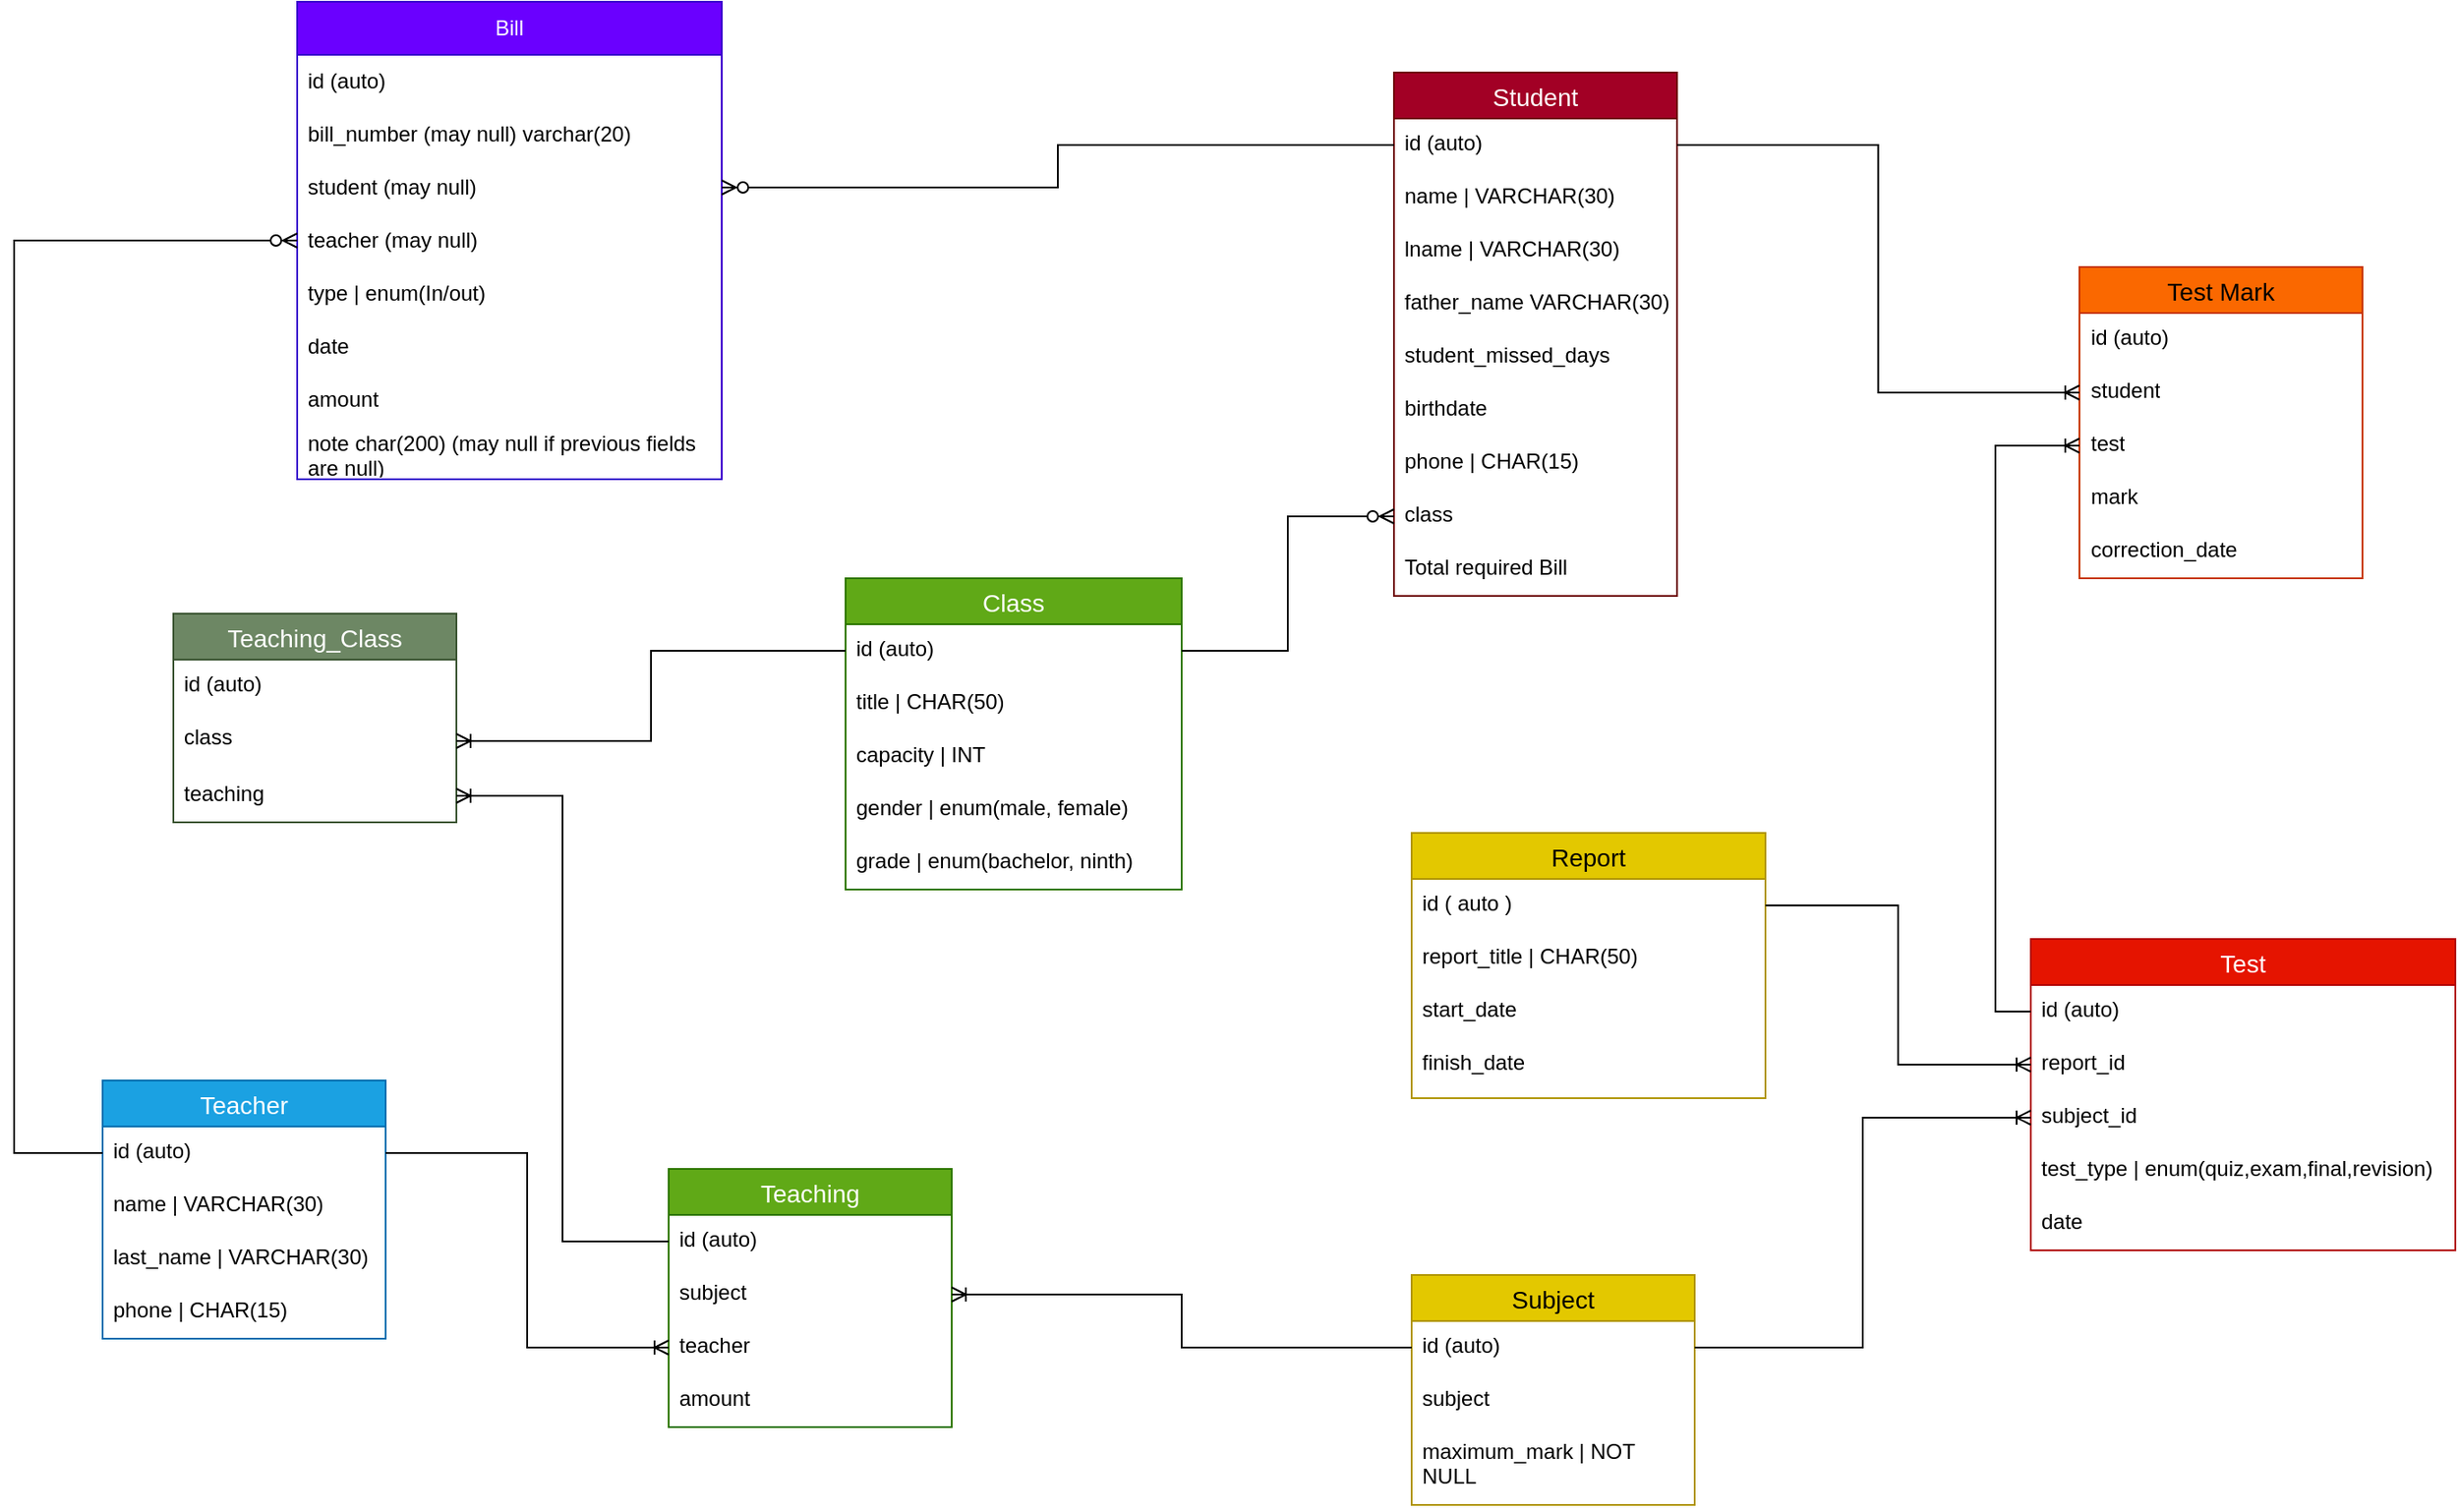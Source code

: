 <mxfile version="21.6.8" type="device">
  <diagram name="Page-1" id="LubuWS4Nk3-fgE_NbyqV">
    <mxGraphModel dx="2284" dy="836" grid="1" gridSize="10" guides="1" tooltips="1" connect="1" arrows="1" fold="1" page="1" pageScale="1" pageWidth="850" pageHeight="1100" math="0" shadow="0">
      <root>
        <mxCell id="0" />
        <mxCell id="1" parent="0" />
        <mxCell id="AnL8WLzKBSVTyadfI5YX-24" value="Student" style="swimlane;fontStyle=0;childLayout=stackLayout;horizontal=1;startSize=26;horizontalStack=0;resizeParent=1;resizeParentMax=0;resizeLast=0;collapsible=1;marginBottom=0;align=center;fontSize=14;fillColor=#a20025;strokeColor=#6F0000;fontColor=#ffffff;" parent="1" vertex="1">
          <mxGeometry x="450" y="150" width="160" height="296" as="geometry" />
        </mxCell>
        <mxCell id="AnL8WLzKBSVTyadfI5YX-25" value="id (auto)" style="text;strokeColor=none;fillColor=none;spacingLeft=4;spacingRight=4;overflow=hidden;rotatable=0;points=[[0,0.5],[1,0.5]];portConstraint=eastwest;fontSize=12;whiteSpace=wrap;html=1;" parent="AnL8WLzKBSVTyadfI5YX-24" vertex="1">
          <mxGeometry y="26" width="160" height="30" as="geometry" />
        </mxCell>
        <mxCell id="AnL8WLzKBSVTyadfI5YX-26" value="name | VARCHAR(30)" style="text;strokeColor=none;fillColor=none;spacingLeft=4;spacingRight=4;overflow=hidden;rotatable=0;points=[[0,0.5],[1,0.5]];portConstraint=eastwest;fontSize=12;whiteSpace=wrap;html=1;" parent="AnL8WLzKBSVTyadfI5YX-24" vertex="1">
          <mxGeometry y="56" width="160" height="30" as="geometry" />
        </mxCell>
        <mxCell id="AnL8WLzKBSVTyadfI5YX-27" value="lname | VARCHAR(30)" style="text;strokeColor=none;fillColor=none;spacingLeft=4;spacingRight=4;overflow=hidden;rotatable=0;points=[[0,0.5],[1,0.5]];portConstraint=eastwest;fontSize=12;whiteSpace=wrap;html=1;" parent="AnL8WLzKBSVTyadfI5YX-24" vertex="1">
          <mxGeometry y="86" width="160" height="30" as="geometry" />
        </mxCell>
        <mxCell id="AnL8WLzKBSVTyadfI5YX-33" value="father_name VARCHAR(30)" style="text;strokeColor=none;fillColor=none;spacingLeft=4;spacingRight=4;overflow=hidden;rotatable=0;points=[[0,0.5],[1,0.5]];portConstraint=eastwest;fontSize=12;whiteSpace=wrap;html=1;" parent="AnL8WLzKBSVTyadfI5YX-24" vertex="1">
          <mxGeometry y="116" width="160" height="30" as="geometry" />
        </mxCell>
        <mxCell id="AnL8WLzKBSVTyadfI5YX-41" value="student_missed_days" style="text;strokeColor=none;fillColor=none;spacingLeft=4;spacingRight=4;overflow=hidden;rotatable=0;points=[[0,0.5],[1,0.5]];portConstraint=eastwest;fontSize=12;whiteSpace=wrap;html=1;" parent="AnL8WLzKBSVTyadfI5YX-24" vertex="1">
          <mxGeometry y="146" width="160" height="30" as="geometry" />
        </mxCell>
        <mxCell id="AnL8WLzKBSVTyadfI5YX-34" value="birthdate" style="text;strokeColor=none;fillColor=none;spacingLeft=4;spacingRight=4;overflow=hidden;rotatable=0;points=[[0,0.5],[1,0.5]];portConstraint=eastwest;fontSize=12;whiteSpace=wrap;html=1;" parent="AnL8WLzKBSVTyadfI5YX-24" vertex="1">
          <mxGeometry y="176" width="160" height="30" as="geometry" />
        </mxCell>
        <mxCell id="x1BtN3D4dzKub5ZR00xF-10" value="phone | CHAR(15)" style="text;strokeColor=none;fillColor=none;spacingLeft=4;spacingRight=4;overflow=hidden;rotatable=0;points=[[0,0.5],[1,0.5]];portConstraint=eastwest;fontSize=12;whiteSpace=wrap;html=1;" parent="AnL8WLzKBSVTyadfI5YX-24" vertex="1">
          <mxGeometry y="206" width="160" height="30" as="geometry" />
        </mxCell>
        <mxCell id="AnL8WLzKBSVTyadfI5YX-107" value="class" style="text;strokeColor=none;fillColor=none;spacingLeft=4;spacingRight=4;overflow=hidden;rotatable=0;points=[[0,0.5],[1,0.5]];portConstraint=eastwest;fontSize=12;whiteSpace=wrap;html=1;" parent="AnL8WLzKBSVTyadfI5YX-24" vertex="1">
          <mxGeometry y="236" width="160" height="30" as="geometry" />
        </mxCell>
        <mxCell id="AnL8WLzKBSVTyadfI5YX-133" value="Total required Bill" style="text;strokeColor=none;fillColor=none;spacingLeft=4;spacingRight=4;overflow=hidden;rotatable=0;points=[[0,0.5],[1,0.5]];portConstraint=eastwest;fontSize=12;whiteSpace=wrap;html=1;" parent="AnL8WLzKBSVTyadfI5YX-24" vertex="1">
          <mxGeometry y="266" width="160" height="30" as="geometry" />
        </mxCell>
        <mxCell id="AnL8WLzKBSVTyadfI5YX-28" value="Subject" style="swimlane;fontStyle=0;childLayout=stackLayout;horizontal=1;startSize=26;horizontalStack=0;resizeParent=1;resizeParentMax=0;resizeLast=0;collapsible=1;marginBottom=0;align=center;fontSize=14;fillColor=#e3c800;strokeColor=#B09500;fontColor=#000000;" parent="1" vertex="1">
          <mxGeometry x="460" y="830" width="160" height="130" as="geometry" />
        </mxCell>
        <mxCell id="AnL8WLzKBSVTyadfI5YX-29" value="id (auto)" style="text;strokeColor=none;fillColor=none;spacingLeft=4;spacingRight=4;overflow=hidden;rotatable=0;points=[[0,0.5],[1,0.5]];portConstraint=eastwest;fontSize=12;whiteSpace=wrap;html=1;" parent="AnL8WLzKBSVTyadfI5YX-28" vertex="1">
          <mxGeometry y="26" width="160" height="30" as="geometry" />
        </mxCell>
        <mxCell id="AnL8WLzKBSVTyadfI5YX-30" value="subject" style="text;strokeColor=none;fillColor=none;spacingLeft=4;spacingRight=4;overflow=hidden;rotatable=0;points=[[0,0.5],[1,0.5]];portConstraint=eastwest;fontSize=12;whiteSpace=wrap;html=1;" parent="AnL8WLzKBSVTyadfI5YX-28" vertex="1">
          <mxGeometry y="56" width="160" height="30" as="geometry" />
        </mxCell>
        <mxCell id="AnL8WLzKBSVTyadfI5YX-31" value="maximum_mark | NOT NULL" style="text;strokeColor=none;fillColor=none;spacingLeft=4;spacingRight=4;overflow=hidden;rotatable=0;points=[[0,0.5],[1,0.5]];portConstraint=eastwest;fontSize=12;whiteSpace=wrap;html=1;" parent="AnL8WLzKBSVTyadfI5YX-28" vertex="1">
          <mxGeometry y="86" width="160" height="44" as="geometry" />
        </mxCell>
        <mxCell id="AnL8WLzKBSVTyadfI5YX-49" value="Report" style="swimlane;fontStyle=0;childLayout=stackLayout;horizontal=1;startSize=26;horizontalStack=0;resizeParent=1;resizeParentMax=0;resizeLast=0;collapsible=1;marginBottom=0;align=center;fontSize=14;fillColor=#e3c800;strokeColor=#B09500;fontColor=#000000;" parent="1" vertex="1">
          <mxGeometry x="460" y="580" width="200" height="150" as="geometry" />
        </mxCell>
        <mxCell id="AnL8WLzKBSVTyadfI5YX-50" value="id ( auto )" style="text;strokeColor=none;fillColor=none;spacingLeft=4;spacingRight=4;overflow=hidden;rotatable=0;points=[[0,0.5],[1,0.5]];portConstraint=eastwest;fontSize=12;whiteSpace=wrap;html=1;" parent="AnL8WLzKBSVTyadfI5YX-49" vertex="1">
          <mxGeometry y="26" width="200" height="30" as="geometry" />
        </mxCell>
        <mxCell id="wTD88bX0GSzw_EJQGZ3T-1" value="report_title | CHAR(50)" style="text;strokeColor=none;fillColor=none;spacingLeft=4;spacingRight=4;overflow=hidden;rotatable=0;points=[[0,0.5],[1,0.5]];portConstraint=eastwest;fontSize=12;whiteSpace=wrap;html=1;" vertex="1" parent="AnL8WLzKBSVTyadfI5YX-49">
          <mxGeometry y="56" width="200" height="30" as="geometry" />
        </mxCell>
        <mxCell id="AnL8WLzKBSVTyadfI5YX-51" value="start_date" style="text;strokeColor=none;fillColor=none;spacingLeft=4;spacingRight=4;overflow=hidden;rotatable=0;points=[[0,0.5],[1,0.5]];portConstraint=eastwest;fontSize=12;whiteSpace=wrap;html=1;" parent="AnL8WLzKBSVTyadfI5YX-49" vertex="1">
          <mxGeometry y="86" width="200" height="30" as="geometry" />
        </mxCell>
        <mxCell id="x1BtN3D4dzKub5ZR00xF-12" value="finish_date" style="text;strokeColor=none;fillColor=none;spacingLeft=4;spacingRight=4;overflow=hidden;rotatable=0;points=[[0,0.5],[1,0.5]];portConstraint=eastwest;fontSize=12;whiteSpace=wrap;html=1;" parent="AnL8WLzKBSVTyadfI5YX-49" vertex="1">
          <mxGeometry y="116" width="200" height="34" as="geometry" />
        </mxCell>
        <mxCell id="AnL8WLzKBSVTyadfI5YX-84" value="Test" style="swimlane;fontStyle=0;childLayout=stackLayout;horizontal=1;startSize=26;horizontalStack=0;resizeParent=1;resizeParentMax=0;resizeLast=0;collapsible=1;marginBottom=0;align=center;fontSize=14;fillColor=#e51400;strokeColor=#B20000;fontColor=#ffffff;" parent="1" vertex="1">
          <mxGeometry x="810" y="640" width="240" height="176" as="geometry" />
        </mxCell>
        <mxCell id="AnL8WLzKBSVTyadfI5YX-85" value="id (auto)" style="text;strokeColor=none;fillColor=none;spacingLeft=4;spacingRight=4;overflow=hidden;rotatable=0;points=[[0,0.5],[1,0.5]];portConstraint=eastwest;fontSize=12;whiteSpace=wrap;html=1;" parent="AnL8WLzKBSVTyadfI5YX-84" vertex="1">
          <mxGeometry y="26" width="240" height="30" as="geometry" />
        </mxCell>
        <mxCell id="AnL8WLzKBSVTyadfI5YX-93" value="report_id" style="text;strokeColor=none;fillColor=none;spacingLeft=4;spacingRight=4;overflow=hidden;rotatable=0;points=[[0,0.5],[1,0.5]];portConstraint=eastwest;fontSize=12;whiteSpace=wrap;html=1;" parent="AnL8WLzKBSVTyadfI5YX-84" vertex="1">
          <mxGeometry y="56" width="240" height="30" as="geometry" />
        </mxCell>
        <mxCell id="AnL8WLzKBSVTyadfI5YX-86" value="subject_id" style="text;strokeColor=none;fillColor=none;spacingLeft=4;spacingRight=4;overflow=hidden;rotatable=0;points=[[0,0.5],[1,0.5]];portConstraint=eastwest;fontSize=12;whiteSpace=wrap;html=1;" parent="AnL8WLzKBSVTyadfI5YX-84" vertex="1">
          <mxGeometry y="86" width="240" height="30" as="geometry" />
        </mxCell>
        <mxCell id="AJFKaBt7fMCstjPCDnsQ-7" value="test_type | enum(quiz,exam,final,revision)" style="text;strokeColor=none;fillColor=none;spacingLeft=4;spacingRight=4;overflow=hidden;rotatable=0;points=[[0,0.5],[1,0.5]];portConstraint=eastwest;fontSize=12;whiteSpace=wrap;html=1;" parent="AnL8WLzKBSVTyadfI5YX-84" vertex="1">
          <mxGeometry y="116" width="240" height="30" as="geometry" />
        </mxCell>
        <mxCell id="AnL8WLzKBSVTyadfI5YX-87" value="date" style="text;strokeColor=none;fillColor=none;spacingLeft=4;spacingRight=4;overflow=hidden;rotatable=0;points=[[0,0.5],[1,0.5]];portConstraint=eastwest;fontSize=12;whiteSpace=wrap;html=1;" parent="AnL8WLzKBSVTyadfI5YX-84" vertex="1">
          <mxGeometry y="146" width="240" height="30" as="geometry" />
        </mxCell>
        <mxCell id="AnL8WLzKBSVTyadfI5YX-88" value="" style="edgeStyle=orthogonalEdgeStyle;fontSize=12;html=1;endArrow=ERoneToMany;rounded=0;" parent="1" source="AnL8WLzKBSVTyadfI5YX-29" target="AnL8WLzKBSVTyadfI5YX-86" edge="1">
          <mxGeometry width="100" height="100" relative="1" as="geometry">
            <mxPoint x="365" y="440" as="sourcePoint" />
            <mxPoint x="465" y="340" as="targetPoint" />
          </mxGeometry>
        </mxCell>
        <mxCell id="AnL8WLzKBSVTyadfI5YX-89" value="Test Mark" style="swimlane;fontStyle=0;childLayout=stackLayout;horizontal=1;startSize=26;horizontalStack=0;resizeParent=1;resizeParentMax=0;resizeLast=0;collapsible=1;marginBottom=0;align=center;fontSize=14;fillColor=#fa6800;strokeColor=#C73500;fontColor=#000000;" parent="1" vertex="1">
          <mxGeometry x="837.5" y="260" width="160" height="176" as="geometry" />
        </mxCell>
        <mxCell id="AnL8WLzKBSVTyadfI5YX-90" value="id (auto)" style="text;strokeColor=none;fillColor=none;spacingLeft=4;spacingRight=4;overflow=hidden;rotatable=0;points=[[0,0.5],[1,0.5]];portConstraint=eastwest;fontSize=12;whiteSpace=wrap;html=1;" parent="AnL8WLzKBSVTyadfI5YX-89" vertex="1">
          <mxGeometry y="26" width="160" height="30" as="geometry" />
        </mxCell>
        <mxCell id="AnL8WLzKBSVTyadfI5YX-91" value="student" style="text;strokeColor=none;fillColor=none;spacingLeft=4;spacingRight=4;overflow=hidden;rotatable=0;points=[[0,0.5],[1,0.5]];portConstraint=eastwest;fontSize=12;whiteSpace=wrap;html=1;" parent="AnL8WLzKBSVTyadfI5YX-89" vertex="1">
          <mxGeometry y="56" width="160" height="30" as="geometry" />
        </mxCell>
        <mxCell id="AnL8WLzKBSVTyadfI5YX-92" value="test" style="text;strokeColor=none;fillColor=none;spacingLeft=4;spacingRight=4;overflow=hidden;rotatable=0;points=[[0,0.5],[1,0.5]];portConstraint=eastwest;fontSize=12;whiteSpace=wrap;html=1;" parent="AnL8WLzKBSVTyadfI5YX-89" vertex="1">
          <mxGeometry y="86" width="160" height="30" as="geometry" />
        </mxCell>
        <mxCell id="AnL8WLzKBSVTyadfI5YX-94" value="mark" style="text;strokeColor=none;fillColor=none;spacingLeft=4;spacingRight=4;overflow=hidden;rotatable=0;points=[[0,0.5],[1,0.5]];portConstraint=eastwest;fontSize=12;whiteSpace=wrap;html=1;" parent="AnL8WLzKBSVTyadfI5YX-89" vertex="1">
          <mxGeometry y="116" width="160" height="30" as="geometry" />
        </mxCell>
        <mxCell id="oQ78D9o2rg_6vNs8Awpo-1" value="correction_date" style="text;strokeColor=none;fillColor=none;spacingLeft=4;spacingRight=4;overflow=hidden;rotatable=0;points=[[0,0.5],[1,0.5]];portConstraint=eastwest;fontSize=12;whiteSpace=wrap;html=1;" parent="AnL8WLzKBSVTyadfI5YX-89" vertex="1">
          <mxGeometry y="146" width="160" height="30" as="geometry" />
        </mxCell>
        <mxCell id="AnL8WLzKBSVTyadfI5YX-95" value="" style="fontSize=12;html=1;endArrow=ERoneToMany;rounded=0;edgeStyle=orthogonalEdgeStyle;" parent="1" source="AnL8WLzKBSVTyadfI5YX-25" target="AnL8WLzKBSVTyadfI5YX-91" edge="1">
          <mxGeometry width="100" height="100" relative="1" as="geometry">
            <mxPoint x="365" y="500" as="sourcePoint" />
            <mxPoint x="465" y="400" as="targetPoint" />
          </mxGeometry>
        </mxCell>
        <mxCell id="AnL8WLzKBSVTyadfI5YX-96" value="" style="edgeStyle=elbowEdgeStyle;fontSize=12;html=1;endArrow=ERoneToMany;rounded=0;" parent="1" source="AnL8WLzKBSVTyadfI5YX-85" target="AnL8WLzKBSVTyadfI5YX-92" edge="1">
          <mxGeometry width="100" height="100" relative="1" as="geometry">
            <mxPoint x="305.08" y="294.5" as="sourcePoint" />
            <mxPoint x="345" y="629.51" as="targetPoint" />
            <Array as="points">
              <mxPoint x="790" y="480" />
            </Array>
          </mxGeometry>
        </mxCell>
        <mxCell id="AnL8WLzKBSVTyadfI5YX-135" value="Teacher" style="swimlane;fontStyle=0;childLayout=stackLayout;horizontal=1;startSize=26;horizontalStack=0;resizeParent=1;resizeParentMax=0;resizeLast=0;collapsible=1;marginBottom=0;align=center;fontSize=14;fillColor=#1ba1e2;strokeColor=#006EAF;fontColor=#ffffff;" parent="1" vertex="1">
          <mxGeometry x="-280" y="720" width="160" height="146" as="geometry" />
        </mxCell>
        <mxCell id="AnL8WLzKBSVTyadfI5YX-136" value="id (auto)" style="text;strokeColor=none;fillColor=none;spacingLeft=4;spacingRight=4;overflow=hidden;rotatable=0;points=[[0,0.5],[1,0.5]];portConstraint=eastwest;fontSize=12;whiteSpace=wrap;html=1;" parent="AnL8WLzKBSVTyadfI5YX-135" vertex="1">
          <mxGeometry y="26" width="160" height="30" as="geometry" />
        </mxCell>
        <mxCell id="AnL8WLzKBSVTyadfI5YX-137" value="name | VARCHAR(30)" style="text;strokeColor=none;fillColor=none;spacingLeft=4;spacingRight=4;overflow=hidden;rotatable=0;points=[[0,0.5],[1,0.5]];portConstraint=eastwest;fontSize=12;whiteSpace=wrap;html=1;" parent="AnL8WLzKBSVTyadfI5YX-135" vertex="1">
          <mxGeometry y="56" width="160" height="30" as="geometry" />
        </mxCell>
        <mxCell id="AnL8WLzKBSVTyadfI5YX-138" value="last_name | VARCHAR(30)" style="text;strokeColor=none;fillColor=none;spacingLeft=4;spacingRight=4;overflow=hidden;rotatable=0;points=[[0,0.5],[1,0.5]];portConstraint=eastwest;fontSize=12;whiteSpace=wrap;html=1;" parent="AnL8WLzKBSVTyadfI5YX-135" vertex="1">
          <mxGeometry y="86" width="160" height="30" as="geometry" />
        </mxCell>
        <mxCell id="yavuerlUTN7s1jhU0m2M-3" value="phone | CHAR(15)" style="text;strokeColor=none;fillColor=none;spacingLeft=4;spacingRight=4;overflow=hidden;rotatable=0;points=[[0,0.5],[1,0.5]];portConstraint=eastwest;fontSize=12;whiteSpace=wrap;html=1;" parent="AnL8WLzKBSVTyadfI5YX-135" vertex="1">
          <mxGeometry y="116" width="160" height="30" as="geometry" />
        </mxCell>
        <mxCell id="vYxmxqmDaGXOA0kYxZRB-1" value="Class" style="swimlane;fontStyle=0;childLayout=stackLayout;horizontal=1;startSize=26;horizontalStack=0;resizeParent=1;resizeParentMax=0;resizeLast=0;collapsible=1;marginBottom=0;align=center;fontSize=14;fillColor=#60a917;strokeColor=#2D7600;fontColor=#ffffff;" parent="1" vertex="1">
          <mxGeometry x="140" y="436" width="190" height="176" as="geometry" />
        </mxCell>
        <mxCell id="vYxmxqmDaGXOA0kYxZRB-2" value="id (auto)" style="text;strokeColor=none;fillColor=none;spacingLeft=4;spacingRight=4;overflow=hidden;rotatable=0;points=[[0,0.5],[1,0.5]];portConstraint=eastwest;fontSize=12;whiteSpace=wrap;html=1;" parent="vYxmxqmDaGXOA0kYxZRB-1" vertex="1">
          <mxGeometry y="26" width="190" height="30" as="geometry" />
        </mxCell>
        <mxCell id="vYxmxqmDaGXOA0kYxZRB-4" value="title | CHAR(50)" style="text;strokeColor=none;fillColor=none;spacingLeft=4;spacingRight=4;overflow=hidden;rotatable=0;points=[[0,0.5],[1,0.5]];portConstraint=eastwest;fontSize=12;whiteSpace=wrap;html=1;" parent="vYxmxqmDaGXOA0kYxZRB-1" vertex="1">
          <mxGeometry y="56" width="190" height="30" as="geometry" />
        </mxCell>
        <mxCell id="x1BtN3D4dzKub5ZR00xF-11" value="capacity | INT" style="text;strokeColor=none;fillColor=none;spacingLeft=4;spacingRight=4;overflow=hidden;rotatable=0;points=[[0,0.5],[1,0.5]];portConstraint=eastwest;fontSize=12;whiteSpace=wrap;html=1;" parent="vYxmxqmDaGXOA0kYxZRB-1" vertex="1">
          <mxGeometry y="86" width="190" height="30" as="geometry" />
        </mxCell>
        <mxCell id="vYxmxqmDaGXOA0kYxZRB-3" value="gender | enum(male, female)" style="text;strokeColor=none;fillColor=none;spacingLeft=4;spacingRight=4;overflow=hidden;rotatable=0;points=[[0,0.5],[1,0.5]];portConstraint=eastwest;fontSize=12;whiteSpace=wrap;html=1;" parent="vYxmxqmDaGXOA0kYxZRB-1" vertex="1">
          <mxGeometry y="116" width="190" height="30" as="geometry" />
        </mxCell>
        <mxCell id="yavuerlUTN7s1jhU0m2M-2" value="grade | enum(bachelor, ninth)" style="text;strokeColor=none;fillColor=none;spacingLeft=4;spacingRight=4;overflow=hidden;rotatable=0;points=[[0,0.5],[1,0.5]];portConstraint=eastwest;fontSize=12;whiteSpace=wrap;html=1;" parent="vYxmxqmDaGXOA0kYxZRB-1" vertex="1">
          <mxGeometry y="146" width="190" height="30" as="geometry" />
        </mxCell>
        <mxCell id="vYxmxqmDaGXOA0kYxZRB-5" value="" style="edgeStyle=orthogonalEdgeStyle;fontSize=12;html=1;endArrow=ERzeroToMany;endFill=1;rounded=0;" parent="1" source="vYxmxqmDaGXOA0kYxZRB-2" target="AnL8WLzKBSVTyadfI5YX-107" edge="1">
          <mxGeometry width="100" height="100" relative="1" as="geometry">
            <mxPoint x="705" y="271" as="sourcePoint" />
            <mxPoint x="505" y="426" as="targetPoint" />
          </mxGeometry>
        </mxCell>
        <mxCell id="vYxmxqmDaGXOA0kYxZRB-6" value="Teaching" style="swimlane;fontStyle=0;childLayout=stackLayout;horizontal=1;startSize=26;horizontalStack=0;resizeParent=1;resizeParentMax=0;resizeLast=0;collapsible=1;marginBottom=0;align=center;fontSize=14;fillColor=#60a917;strokeColor=#2D7600;fontColor=#ffffff;" parent="1" vertex="1">
          <mxGeometry x="40" y="770" width="160" height="146" as="geometry" />
        </mxCell>
        <mxCell id="vYxmxqmDaGXOA0kYxZRB-7" value="id (auto)" style="text;strokeColor=none;fillColor=none;spacingLeft=4;spacingRight=4;overflow=hidden;rotatable=0;points=[[0,0.5],[1,0.5]];portConstraint=eastwest;fontSize=12;whiteSpace=wrap;html=1;" parent="vYxmxqmDaGXOA0kYxZRB-6" vertex="1">
          <mxGeometry y="26" width="160" height="30" as="geometry" />
        </mxCell>
        <mxCell id="vYxmxqmDaGXOA0kYxZRB-10" value="subject" style="text;strokeColor=none;fillColor=none;spacingLeft=4;spacingRight=4;overflow=hidden;rotatable=0;points=[[0,0.5],[1,0.5]];portConstraint=eastwest;fontSize=12;whiteSpace=wrap;html=1;" parent="vYxmxqmDaGXOA0kYxZRB-6" vertex="1">
          <mxGeometry y="56" width="160" height="30" as="geometry" />
        </mxCell>
        <mxCell id="vYxmxqmDaGXOA0kYxZRB-8" value="teacher" style="text;strokeColor=none;fillColor=none;spacingLeft=4;spacingRight=4;overflow=hidden;rotatable=0;points=[[0,0.5],[1,0.5]];portConstraint=eastwest;fontSize=12;whiteSpace=wrap;html=1;" parent="vYxmxqmDaGXOA0kYxZRB-6" vertex="1">
          <mxGeometry y="86" width="160" height="30" as="geometry" />
        </mxCell>
        <mxCell id="vYxmxqmDaGXOA0kYxZRB-11" value="amount&amp;nbsp;" style="text;strokeColor=none;fillColor=none;spacingLeft=4;spacingRight=4;overflow=hidden;rotatable=0;points=[[0,0.5],[1,0.5]];portConstraint=eastwest;fontSize=12;whiteSpace=wrap;html=1;" parent="vYxmxqmDaGXOA0kYxZRB-6" vertex="1">
          <mxGeometry y="116" width="160" height="30" as="geometry" />
        </mxCell>
        <mxCell id="yavuerlUTN7s1jhU0m2M-4" value="Teaching_Class" style="swimlane;fontStyle=0;childLayout=stackLayout;horizontal=1;startSize=26;horizontalStack=0;resizeParent=1;resizeParentMax=0;resizeLast=0;collapsible=1;marginBottom=0;align=center;fontSize=14;fillColor=#6d8764;strokeColor=#3A5431;fontColor=#ffffff;" parent="1" vertex="1">
          <mxGeometry x="-240" y="456" width="160" height="118" as="geometry" />
        </mxCell>
        <mxCell id="yavuerlUTN7s1jhU0m2M-5" value="id (auto)" style="text;strokeColor=none;fillColor=none;spacingLeft=4;spacingRight=4;overflow=hidden;rotatable=0;points=[[0,0.5],[1,0.5]];portConstraint=eastwest;fontSize=12;whiteSpace=wrap;html=1;" parent="yavuerlUTN7s1jhU0m2M-4" vertex="1">
          <mxGeometry y="26" width="160" height="30" as="geometry" />
        </mxCell>
        <mxCell id="yavuerlUTN7s1jhU0m2M-7" value="class" style="text;strokeColor=none;fillColor=none;spacingLeft=4;spacingRight=4;overflow=hidden;rotatable=0;points=[[0,0.5],[1,0.5]];portConstraint=eastwest;fontSize=12;whiteSpace=wrap;html=1;" parent="yavuerlUTN7s1jhU0m2M-4" vertex="1">
          <mxGeometry y="56" width="160" height="32" as="geometry" />
        </mxCell>
        <mxCell id="yavuerlUTN7s1jhU0m2M-6" value="teaching" style="text;strokeColor=none;fillColor=none;spacingLeft=4;spacingRight=4;overflow=hidden;rotatable=0;points=[[0,0.5],[1,0.5]];portConstraint=eastwest;fontSize=12;whiteSpace=wrap;html=1;" parent="yavuerlUTN7s1jhU0m2M-4" vertex="1">
          <mxGeometry y="88" width="160" height="30" as="geometry" />
        </mxCell>
        <mxCell id="yavuerlUTN7s1jhU0m2M-11" value="" style="edgeStyle=elbowEdgeStyle;fontSize=12;html=1;endArrow=ERoneToMany;rounded=0;" parent="1" source="AnL8WLzKBSVTyadfI5YX-50" target="AnL8WLzKBSVTyadfI5YX-93" edge="1">
          <mxGeometry width="100" height="100" relative="1" as="geometry">
            <mxPoint x="1205" y="460" as="sourcePoint" />
            <mxPoint x="940" y="590" as="targetPoint" />
          </mxGeometry>
        </mxCell>
        <mxCell id="yavuerlUTN7s1jhU0m2M-12" value="" style="edgeStyle=orthogonalEdgeStyle;fontSize=12;html=1;endArrow=ERoneToMany;rounded=0;" parent="1" source="AnL8WLzKBSVTyadfI5YX-136" target="vYxmxqmDaGXOA0kYxZRB-8" edge="1">
          <mxGeometry width="100" height="100" relative="1" as="geometry">
            <mxPoint x="465" y="590" as="sourcePoint" />
            <mxPoint x="565" y="490" as="targetPoint" />
          </mxGeometry>
        </mxCell>
        <mxCell id="yavuerlUTN7s1jhU0m2M-13" value="" style="edgeStyle=orthogonalEdgeStyle;fontSize=12;html=1;endArrow=ERoneToMany;rounded=0;" parent="1" source="vYxmxqmDaGXOA0kYxZRB-2" target="yavuerlUTN7s1jhU0m2M-7" edge="1">
          <mxGeometry width="100" height="100" relative="1" as="geometry">
            <mxPoint x="245" y="420" as="sourcePoint" />
            <mxPoint x="65" y="440" as="targetPoint" />
          </mxGeometry>
        </mxCell>
        <mxCell id="yavuerlUTN7s1jhU0m2M-14" value="" style="edgeStyle=orthogonalEdgeStyle;fontSize=12;html=1;endArrow=ERoneToMany;rounded=0;" parent="1" source="vYxmxqmDaGXOA0kYxZRB-7" target="yavuerlUTN7s1jhU0m2M-6" edge="1">
          <mxGeometry width="100" height="100" relative="1" as="geometry">
            <mxPoint x="465" y="590" as="sourcePoint" />
            <mxPoint x="565" y="490" as="targetPoint" />
          </mxGeometry>
        </mxCell>
        <mxCell id="yavuerlUTN7s1jhU0m2M-15" value="" style="edgeStyle=orthogonalEdgeStyle;fontSize=12;html=1;endArrow=ERoneToMany;rounded=0;" parent="1" source="AnL8WLzKBSVTyadfI5YX-29" target="vYxmxqmDaGXOA0kYxZRB-10" edge="1">
          <mxGeometry width="100" height="100" relative="1" as="geometry">
            <mxPoint x="330" y="618" as="sourcePoint" />
            <mxPoint x="285" y="797" as="targetPoint" />
          </mxGeometry>
        </mxCell>
        <mxCell id="SMvpif374BpWJpE58zr5-2" value="Bill" style="swimlane;fontStyle=0;childLayout=stackLayout;horizontal=1;startSize=30;horizontalStack=0;resizeParent=1;resizeParentMax=0;resizeLast=0;collapsible=1;marginBottom=0;whiteSpace=wrap;html=1;fillColor=#6a00ff;fontColor=#ffffff;strokeColor=#3700CC;" parent="1" vertex="1">
          <mxGeometry x="-170" y="110" width="240" height="270" as="geometry" />
        </mxCell>
        <mxCell id="SMvpif374BpWJpE58zr5-4" value="id (auto)" style="text;strokeColor=none;fillColor=none;align=left;verticalAlign=middle;spacingLeft=4;spacingRight=4;overflow=hidden;points=[[0,0.5],[1,0.5]];portConstraint=eastwest;rotatable=0;whiteSpace=wrap;html=1;" parent="SMvpif374BpWJpE58zr5-2" vertex="1">
          <mxGeometry y="30" width="240" height="30" as="geometry" />
        </mxCell>
        <mxCell id="SMvpif374BpWJpE58zr5-10" value="bill_number (may null) varchar(20)" style="text;strokeColor=none;fillColor=none;align=left;verticalAlign=middle;spacingLeft=4;spacingRight=4;overflow=hidden;points=[[0,0.5],[1,0.5]];portConstraint=eastwest;rotatable=0;whiteSpace=wrap;html=1;" parent="SMvpif374BpWJpE58zr5-2" vertex="1">
          <mxGeometry y="60" width="240" height="30" as="geometry" />
        </mxCell>
        <mxCell id="SMvpif374BpWJpE58zr5-9" value="student (may null)" style="text;strokeColor=none;fillColor=none;align=left;verticalAlign=middle;spacingLeft=4;spacingRight=4;overflow=hidden;points=[[0,0.5],[1,0.5]];portConstraint=eastwest;rotatable=0;whiteSpace=wrap;html=1;" parent="SMvpif374BpWJpE58zr5-2" vertex="1">
          <mxGeometry y="90" width="240" height="30" as="geometry" />
        </mxCell>
        <mxCell id="SMvpif374BpWJpE58zr5-12" value="teacher (may null)" style="text;strokeColor=none;fillColor=none;align=left;verticalAlign=middle;spacingLeft=4;spacingRight=4;overflow=hidden;points=[[0,0.5],[1,0.5]];portConstraint=eastwest;rotatable=0;whiteSpace=wrap;html=1;" parent="SMvpif374BpWJpE58zr5-2" vertex="1">
          <mxGeometry y="120" width="240" height="30" as="geometry" />
        </mxCell>
        <mxCell id="SMvpif374BpWJpE58zr5-7" value="type | enum(In/out)" style="text;strokeColor=none;fillColor=none;align=left;verticalAlign=middle;spacingLeft=4;spacingRight=4;overflow=hidden;points=[[0,0.5],[1,0.5]];portConstraint=eastwest;rotatable=0;whiteSpace=wrap;html=1;" parent="SMvpif374BpWJpE58zr5-2" vertex="1">
          <mxGeometry y="150" width="240" height="30" as="geometry" />
        </mxCell>
        <mxCell id="SMvpif374BpWJpE58zr5-8" value="date" style="text;strokeColor=none;fillColor=none;align=left;verticalAlign=middle;spacingLeft=4;spacingRight=4;overflow=hidden;points=[[0,0.5],[1,0.5]];portConstraint=eastwest;rotatable=0;whiteSpace=wrap;html=1;" parent="SMvpif374BpWJpE58zr5-2" vertex="1">
          <mxGeometry y="180" width="240" height="30" as="geometry" />
        </mxCell>
        <mxCell id="SMvpif374BpWJpE58zr5-11" value="amount" style="text;strokeColor=none;fillColor=none;align=left;verticalAlign=middle;spacingLeft=4;spacingRight=4;overflow=hidden;points=[[0,0.5],[1,0.5]];portConstraint=eastwest;rotatable=0;whiteSpace=wrap;html=1;" parent="SMvpif374BpWJpE58zr5-2" vertex="1">
          <mxGeometry y="210" width="240" height="30" as="geometry" />
        </mxCell>
        <mxCell id="SMvpif374BpWJpE58zr5-13" value="note char(200) (may null if previous fields are null)" style="text;strokeColor=none;fillColor=none;align=left;verticalAlign=middle;spacingLeft=4;spacingRight=4;overflow=hidden;points=[[0,0.5],[1,0.5]];portConstraint=eastwest;rotatable=0;whiteSpace=wrap;html=1;" parent="SMvpif374BpWJpE58zr5-2" vertex="1">
          <mxGeometry y="240" width="240" height="30" as="geometry" />
        </mxCell>
        <mxCell id="SMvpif374BpWJpE58zr5-18" value="" style="edgeStyle=orthogonalEdgeStyle;fontSize=12;html=1;endArrow=ERzeroToMany;endFill=1;rounded=0;" parent="1" source="AnL8WLzKBSVTyadfI5YX-25" target="SMvpif374BpWJpE58zr5-9" edge="1">
          <mxGeometry width="100" height="100" relative="1" as="geometry">
            <mxPoint x="70" y="290" as="sourcePoint" />
            <mxPoint x="480" y="400" as="targetPoint" />
          </mxGeometry>
        </mxCell>
        <mxCell id="SMvpif374BpWJpE58zr5-19" value="" style="edgeStyle=elbowEdgeStyle;fontSize=12;html=1;endArrow=ERzeroToMany;endFill=1;rounded=0;" parent="1" source="AnL8WLzKBSVTyadfI5YX-136" target="SMvpif374BpWJpE58zr5-12" edge="1">
          <mxGeometry width="100" height="100" relative="1" as="geometry">
            <mxPoint x="-290" y="570" as="sourcePoint" />
            <mxPoint x="-190" y="470" as="targetPoint" />
            <Array as="points">
              <mxPoint x="-330" y="500" />
            </Array>
          </mxGeometry>
        </mxCell>
      </root>
    </mxGraphModel>
  </diagram>
</mxfile>
